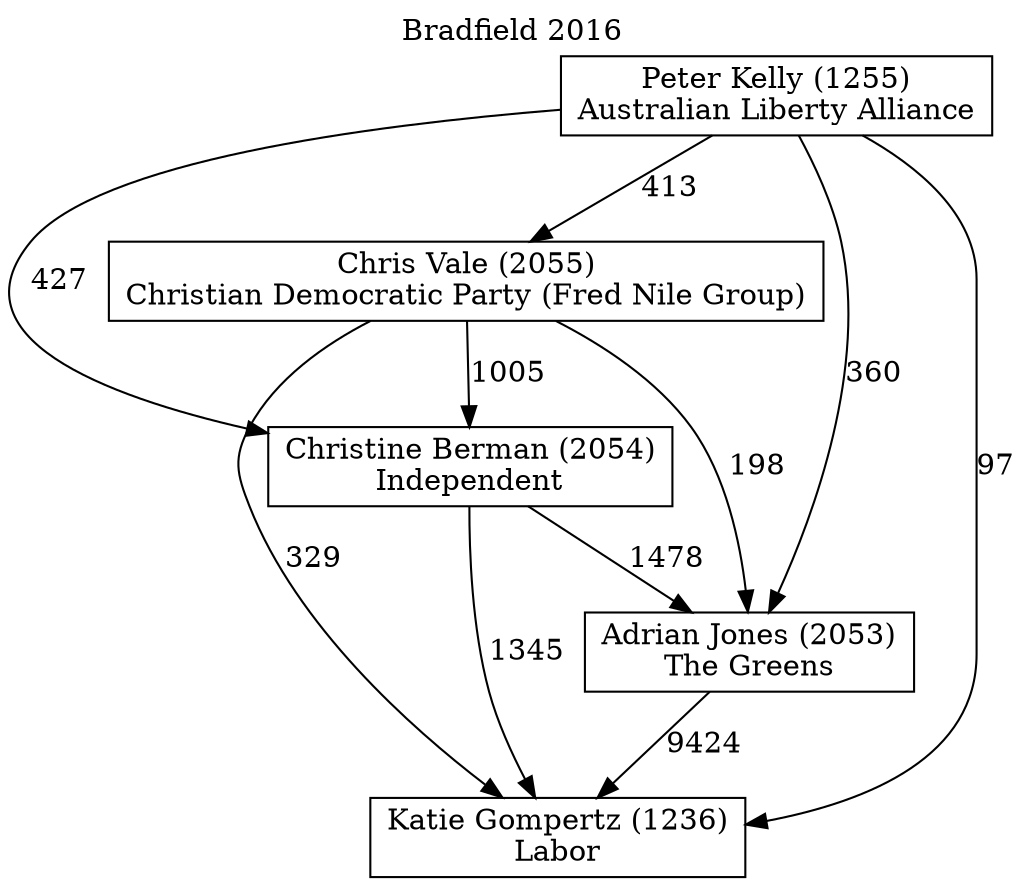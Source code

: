 // House preference flow
digraph "Katie Gompertz (1236)_Bradfield_2016" {
	graph [label="Bradfield 2016" labelloc=t mclimit=10]
	node [shape=box]
	"Adrian Jones (2053)" [label="Adrian Jones (2053)
The Greens"]
	"Chris Vale (2055)" [label="Chris Vale (2055)
Christian Democratic Party (Fred Nile Group)"]
	"Christine Berman (2054)" [label="Christine Berman (2054)
Independent"]
	"Katie Gompertz (1236)" [label="Katie Gompertz (1236)
Labor"]
	"Peter Kelly (1255)" [label="Peter Kelly (1255)
Australian Liberty Alliance"]
	"Adrian Jones (2053)" -> "Katie Gompertz (1236)" [label=9424]
	"Chris Vale (2055)" -> "Adrian Jones (2053)" [label=198]
	"Chris Vale (2055)" -> "Christine Berman (2054)" [label=1005]
	"Chris Vale (2055)" -> "Katie Gompertz (1236)" [label=329]
	"Christine Berman (2054)" -> "Adrian Jones (2053)" [label=1478]
	"Christine Berman (2054)" -> "Katie Gompertz (1236)" [label=1345]
	"Peter Kelly (1255)" -> "Adrian Jones (2053)" [label=360]
	"Peter Kelly (1255)" -> "Chris Vale (2055)" [label=413]
	"Peter Kelly (1255)" -> "Christine Berman (2054)" [label=427]
	"Peter Kelly (1255)" -> "Katie Gompertz (1236)" [label=97]
}
